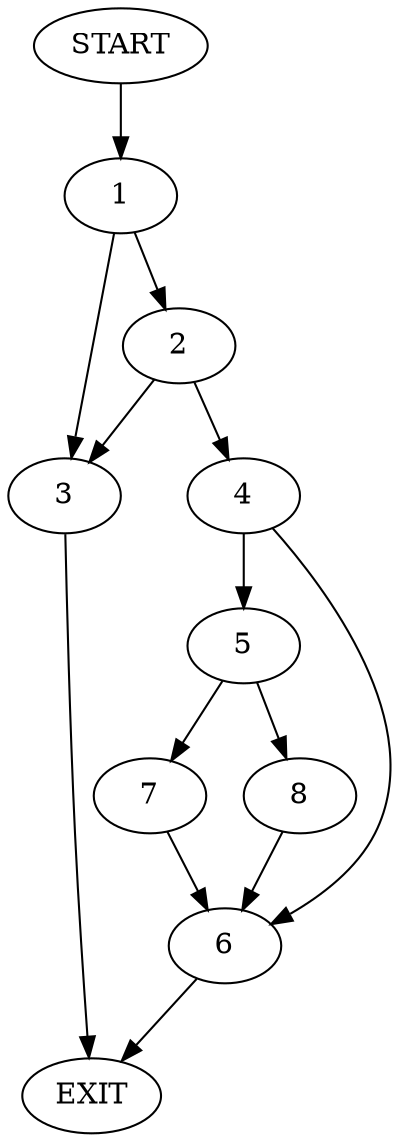 digraph {
0 [label="START"]
9 [label="EXIT"]
0 -> 1
1 -> 2
1 -> 3
2 -> 4
2 -> 3
3 -> 9
4 -> 5
4 -> 6
6 -> 9
5 -> 7
5 -> 8
7 -> 6
8 -> 6
}
